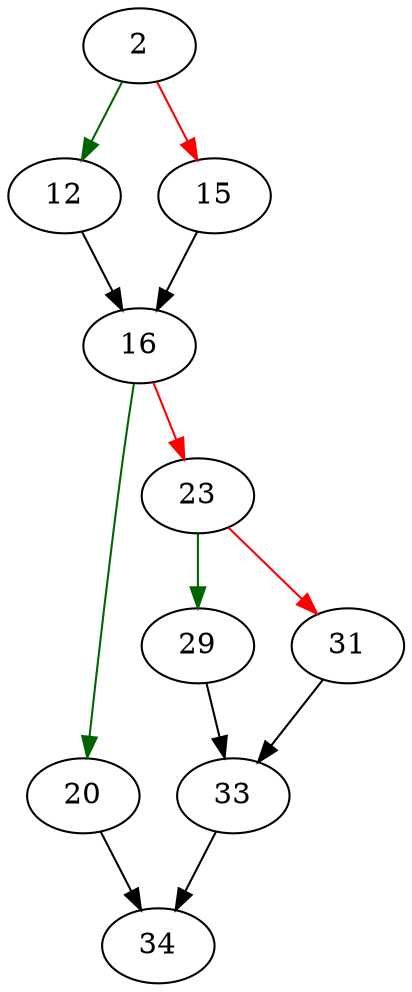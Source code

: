 strict digraph "sqlite3BtreeCursorRestore" {
	// Node definitions.
	2 [entry=true];
	12;
	15;
	16;
	20;
	23;
	34;
	29;
	31;
	33;

	// Edge definitions.
	2 -> 12 [
		color=darkgreen
		cond=true
	];
	2 -> 15 [
		color=red
		cond=false
	];
	12 -> 16;
	15 -> 16;
	16 -> 20 [
		color=darkgreen
		cond=true
	];
	16 -> 23 [
		color=red
		cond=false
	];
	20 -> 34;
	23 -> 29 [
		color=darkgreen
		cond=true
	];
	23 -> 31 [
		color=red
		cond=false
	];
	29 -> 33;
	31 -> 33;
	33 -> 34;
}